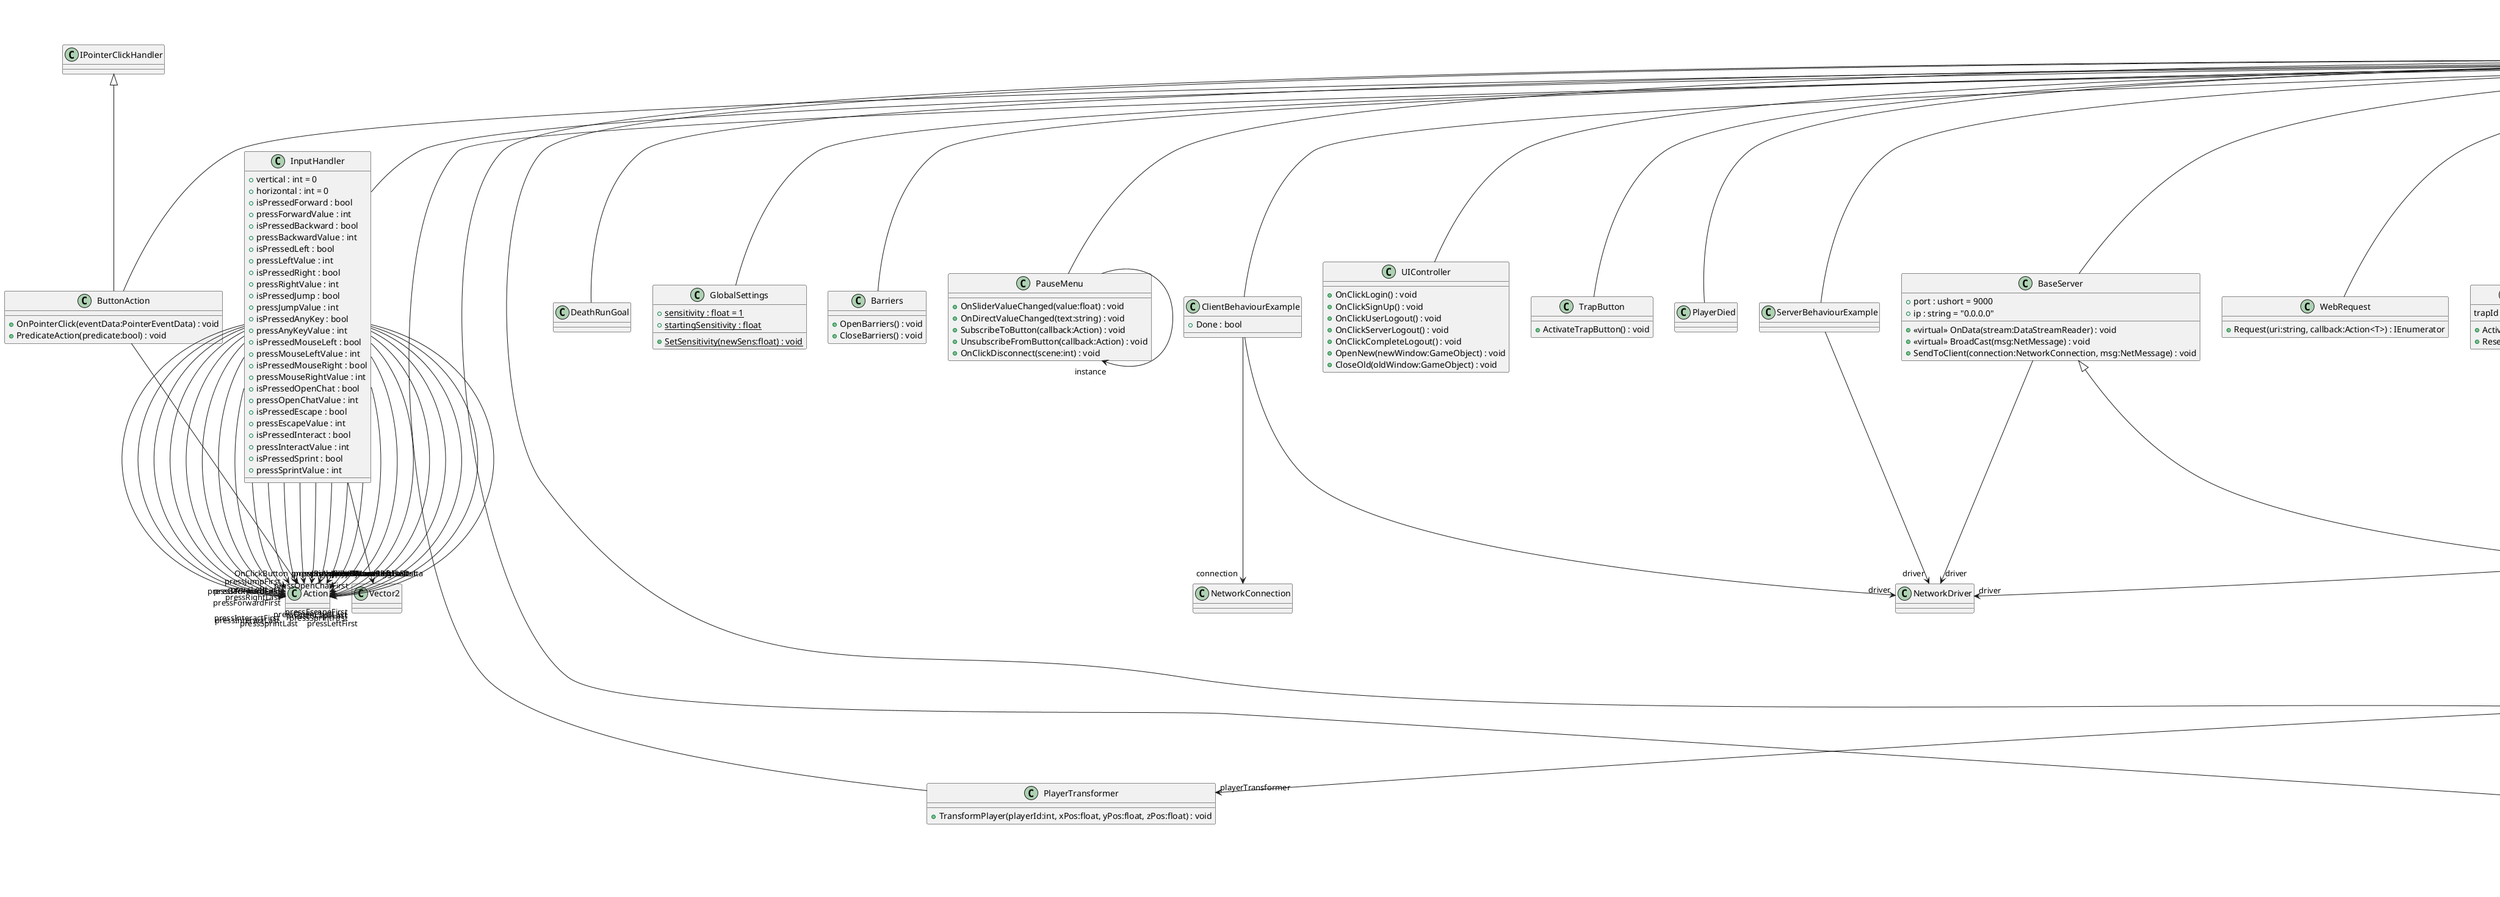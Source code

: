 @startuml
class PlayerSpawner {
    + SpawnRemotePlayer(playerId:int, playerName:string, spawnLocation:Vector3) : void
    + SpawnLocalPlayer(playerId:int, playerName:string, spawnLocation:Vector3) : void
    + DespawnPlayer(playerId:int) : void
}
MonoBehaviour <|-- PlayerSpawner
class DeathRunGoal {
}
MonoBehaviour <|-- DeathRunGoal
class GlobalSettings {
    + {static} sensitivity : float = 1
    + {static} startingSensitivity : float
    + {static} SetSensitivity(newSens:float) : void
}
MonoBehaviour <|-- GlobalSettings
class Barriers {
    + OpenBarriers() : void
    + CloseBarriers() : void
}
MonoBehaviour <|-- Barriers
class FiniteStateMachine {
    + FiniteStateMachine(startState:BaseState, states:BaseState[])
    + OnUpdate() : void
    + OnFixedUpdate() : void
    + OnLateUpdate() : void
    + SwitchState(newStateStype:System.Type) : void
    + DebugCurrentState() : void
    + GetLastState() : BaseState
}
class PlayerRotator {
    + RotatePlayer(playerId:int, xDir:float, yDir:float, zDir:float) : void
}
MonoBehaviour <|-- PlayerRotator
class ChatBehaviour {
    + SendMessageToServer() : void
    + SendChatMessage(messageText:string) : void
    + OpenChat() : void
    + CloseChat() : void
}
MonoBehaviour <|-- ChatBehaviour
class PauseMenu {
    + OnSliderValueChanged(value:float) : void
    + OnDirectValueChanged(text:string) : void
    + SubscribeToButton(callback:Action) : void
    + UnsubscribeFromButton(callback:Action) : void
    + OnClickDisconnect(scene:int) : void
}
MonoBehaviour <|-- PauseMenu
PauseMenu --> "instance" PauseMenu
class ButtonAction {
    + OnPointerClick(eventData:PointerEventData) : void
    + PredicateAction(predicate:bool) : void
}
MonoBehaviour <|-- ButtonAction
IPointerClickHandler <|-- ButtonAction
ButtonAction --> "OnClickButton" Action
class DeathRunGameLoop {
    + StartAttempt() : void
    + StartGame() : void
    + NextPlayer() : void
    + StartRound() : void
    + EndRound() : void
    + OpenBarriers() : void
    + CloseBarriers() : void
    + EndGame() : void
    + ReachedGoal(playerId:int) : void
    + ReachedCheckpoint(playerId:int, checkpointId:int) : void
    + JoinPlayer(playerId:int) : void
    + LeavePlayer(playerId:int) : void
    + PlayerDied(playerId:int) : void
}
class Score {
    + playerId : int
    + score : float
    + finished : bool
    + Score(playerId:int, score:float)
    + AddScore(time:float) : void
    + <<override>> ToString() : string
}
class Game {
    + game_id : int
}
class "List`1"<T> {
}
class "Dictionary`2"<T1,T2> {
}
MonoBehaviour <|-- DeathRunGameLoop
DeathRunGameLoop o-> "allBarriers<Barriers>" "List`1"
DeathRunGameLoop o-> "checkpoints<int,DeathRunCheckpoint>" "Dictionary`2"
Score --> "currentcheckpoint" DeathRunCheckpoint
class UIController {
    + OnClickLogin() : void
    + OnClickSignUp() : void
    + OnClickUserLogout() : void
    + OnClickServerLogout() : void
    + OnClickCompleteLogout() : void
    + OpenNew(newWindow:GameObject) : void
    + CloseOld(oldWindow:GameObject) : void
}
MonoBehaviour <|-- UIController
class PlayerTransformer {
    + TransformPlayer(playerId:int, xPos:float, yPos:float, zPos:float) : void
}
MonoBehaviour <|-- PlayerTransformer
class TrapButton {
    + ActivateTrapButton() : void
}
MonoBehaviour <|-- TrapButton
class ButtonVisual {
    + OnPointerEnter(eventData:PointerEventData) : void
    + OnPointerExit(eventData:PointerEventData) : void
}
MonoBehaviour <|-- ButtonVisual
IPointerEnterHandler <|-- ButtonVisual
IPointerExitHandler <|-- ButtonVisual
class PlayerTeleporter {
    + TeleportplayerTo(playerId:int, location:Vector3) : void
}
MonoBehaviour <|-- PlayerTeleporter
class GravityBehaviour {
    gravityStrenght : float = 9.81f
    zoneRadius : float = 10
}
enum GravityType {
    STATIC_ZONE= 0,
    GRAVITY_POINT_PULL= 1,
    GRAVITY_POINT_PUSH= 2,
}
MonoBehaviour <|-- GravityBehaviour
GravityBehaviour o-> "gravityType" GravityType
GravityBehaviour o-> "gravityDirection" Vector3
class PlayerDied {
}
MonoBehaviour <|-- PlayerDied
abstract class BaseState {
    + Initialize(stateManager:FiniteStateMachine) : void
    + {abstract} Init() : void
    + {abstract} OnEnter() : void
    + {abstract} OnExit() : void
    + {abstract} OnUpdate() : void
    + {abstract} OnFixedUpdate() : void
    + {abstract} OnLateUpdate() : void
}
MonoBehaviour <|-- BaseState
class WebRequest {
    + Request(uri:string, callback:Action<T>) : IEnumerator
}
MonoBehaviour <|-- WebRequest
class Trap {
    trapId : int
    + ActivateTrap() : void
    + ResetTrap() : void
}
MonoBehaviour <|-- Trap
class SessionVariables {
    + connected : bool = false
    + sessionId : string
    + serverId : int
    + myPlayerId : int
    + myPlayerName : string
}
class Player {
    + playerId : int
    + playerName : string
    + Player(playerId:int, playerName:string)
}
class "Dictionary`2"<T1,T2> {
}
MonoBehaviour <|-- SessionVariables
SessionVariables o-> "playerDictionary<int,Player>" "Dictionary`2"
SessionVariables --> "myGameClient" GameClient
SessionVariables --> "server" GameServer
SessionVariables --> "instance" SessionVariables
Player --> "playerObject" GameObject
Player --> "position" Vector3
Player --> "smoothTransformVelocity" Vector3
Player --> "gravityDirection" Vector3
class InteractionButton {
    + SubScribeAction(callback:Action) : void
    + UnsubScribeAction(callback:Action) : void
}
MonoBehaviour <|-- InteractionButton
class ServerList {
    + UpdateServerList() : IEnumerator
}
MonoBehaviour <|-- ServerList
class DeathRunCheckpoint {
    + checkpointId : int
}
MonoBehaviour <|-- DeathRunCheckpoint
DeathRunCheckpoint --> "spawnPoint" Vector3
class TrapsHandler {
    + AddToTraps(trapId:int, trap:Trap) : void
    + ActivateTrap(trapId:int) : void
}
MonoBehaviour <|-- TrapsHandler
class SceneBehaviour {
    + GoToScene(sceneId:int) : void
}
MonoBehaviour <|-- SceneBehaviour
class ValidationMessage {
    + ActivateMessage() : void
    + ForceCancelMessage() : void
    + SetMessage(message:string) : void
}
MonoBehaviour <|-- ValidationMessage
class HostServer {
    + OnHostButton() : void
    + SetHostLocal(value:bool) : void
}
MonoBehaviour <|-- HostServer
class Message {
    + SetActive() : void
    + SetInactive(time:float) : void
}
MonoBehaviour <|-- Message
Message --> "rectTransform" RectTransform
class SO_PlayerSheet {
    + jumpStrength : float
    + groundForce : float
    + groundMaxSpeed : float
    + groundMaxSprintSpeed : float
    + groundMoveSmoothTime : float
    + groundNonMoveSmoothTime : float
    + airForce : float
    + airMaxSpeed : float
    + airMaxSprintSpeed : float
    + airMoveSmoothTime : float
    + airNonMoveSmoothTime : float
    + cameraRotateSmoothTime : float
    + cameraTranslateSmoothTime : float
    + rotateSlerpSpeed : float
}
ScriptableObject <|-- SO_PlayerSheet
class PlayerMovement {
    + <<override>> Init() : void
    + <<override>> OnEnter() : void
    + <<override>> OnExit() : void
    + <<override>> OnFixedUpdate() : void
    + <<override>> OnUpdate() : void
    + <<override>> OnLateUpdate() : void
    + OnEnterZone() : void
    + SetGravity(direction:Vector3) : void
    + OnExitZone() : void
    + GetPosition() : Vector3
    + GetBounds() : Bounds
}
BaseState <|-- PlayerMovement
IGravity <|-- PlayerMovement
class InPause {
    + <<override>> OnEnter() : void
    + <<override>> OnExit() : void
    + <<override>> OnUpdate() : void
    + <<override>> OnFixedUpdate() : void
    + <<override>> OnLateUpdate() : void
}
PlayerMovement <|-- InPause
class MovingPlatform {
    + Update() : void
    UpdateDelta() : void
}
MonoBehaviour <|-- MovingPlatform
MovingPlatform --> "moveVector" Vector3
MovingPlatform --> "lastPos" Vector3
MovingPlatform --> "deltaPos" Vector3
MovingPlatform --> "rotateVector" Vector3
MovingPlatform --> "lastEuler" Vector3
MovingPlatform --> "deltaEuler" Vector3
class SendSpawnPlayer {
    SpawnWhenConnected() : IEnumerator
}
MonoBehaviour <|-- SendSpawnPlayer
class PlayerController {
}
MonoBehaviour <|-- PlayerController
class NameTag {
    + SetText(text:string) : void
}
MonoBehaviour <|-- NameTag
class InAir {
    + <<override>> OnUpdate() : void
    + <<override>> OnFixedUpdate() : void
}
PlayerMovement <|-- InAir
class InChat {
    + <<override>> Init() : void
    + <<override>> OnEnter() : void
    + <<override>> OnExit() : void
    + <<override>> OnUpdate() : void
    + <<override>> OnFixedUpdate() : void
    + <<override>> OnLateUpdate() : void
}
PlayerMovement <|-- InChat
class SendPlayerTransform {
}
MonoBehaviour <|-- SendPlayerTransform
class OnGround {
    + <<override>> OnEnter() : void
    + <<override>> OnExit() : void
    + <<override>> OnUpdate() : void
    + <<override>> OnFixedUpdate() : void
}
PlayerMovement <|-- OnGround
interface IGravity {
    OnEnterZone() : void
    SetGravity(direction:Vector3) : void
    OnExitZone() : void
    GetPosition() : Vector3
    GetBounds() : Bounds
}
class InputHandler {
    + vertical : int = 0
    + horizontal : int = 0
    + isPressedForward : bool
    + pressForwardValue : int
    + isPressedBackward : bool
    + pressBackwardValue : int
    + isPressedLeft : bool
    + pressLeftValue : int
    + isPressedRight : bool
    + pressRightValue : int
    + isPressedJump : bool
    + pressJumpValue : int
    + isPressedAnyKey : bool
    + pressAnyKeyValue : int
    + isPressedMouseLeft : bool
    + pressMouseLeftValue : int
    + isPressedMouseRight : bool
    + pressMouseRightValue : int
    + isPressedOpenChat : bool
    + pressOpenChatValue : int
    + isPressedEscape : bool
    + pressEscapeValue : int
    + isPressedInteract : bool
    + pressInteractValue : int
    + isPressedSprint : bool
    + pressSprintValue : int
}
MonoBehaviour <|-- InputHandler
InputHandler --> "pressForwardFirst" Action
InputHandler --> "pressForwardLast" Action
InputHandler --> "pressBackwardFirst" Action
InputHandler --> "pressBackwardLast" Action
InputHandler --> "pressLeftFirst" Action
InputHandler --> "pressLeftLast" Action
InputHandler --> "pressRightFirst" Action
InputHandler --> "pressRightLast" Action
InputHandler --> "pressJumpFirst" Action
InputHandler --> "pressJumpLast" Action
InputHandler --> "pressAnyKeyFirst" Action
InputHandler --> "pressAnyKeyLast" Action
InputHandler --> "pressMouseLeftFirst" Action
InputHandler --> "pressMouseLeftLast" Action
InputHandler --> "pressMouseRightFirst" Action
InputHandler --> "pressMouseRightLast" Action
InputHandler --> "pressOpenChatFirst" Action
InputHandler --> "pressOpenChatLast" Action
InputHandler --> "pressEscapeFirst" Action
InputHandler --> "pressEscapeLast" Action
InputHandler --> "pressInteractFirst" Action
InputHandler --> "pressInteractLast" Action
InputHandler --> "pressSprintFirst" Action
InputHandler --> "pressSprintLast" Action
InputHandler --> "mouseDelta" Vector2
class Servers {
    + <<override>> ToString() : string
}
class Server {
    + code : int
    + server_id : int
    + server_name : string
    + ip : string
    + port : int
    + local : int
    + Server()
    + <<override>> ToString() : string
}
class "List`1"<T> {
}
Servers --> "servers<Server>" "List`1"
class Results {
    + <<override>> ToString() : string
}
class Result {
    + code : int
    + session_id : string
    + user_id : int
    + email : string
    + username : string
    + Result()
    + <<override>> ToString() : string
}
class "List`1"<T> {
}
Results --> "results<Result>" "List`1"
class Net_SpawnPlayer {
    + playerId : int <<get>> <<set>>
    + xPos : float <<get>> <<set>>
    + yPos : float <<get>> <<set>>
    + zPos : float <<get>> <<set>>
    + Net_SpawnPlayer()
    + Net_SpawnPlayer(playerId:int, playerName:string, xPos:float, yPos:float, zPos:float)
    + Net_SpawnPlayer(reader:DataStreamReader)
    + Net_SpawnPlayer(reader:DataStreamReader, playerSpawner:PlayerSpawner)
    + <<override>> Serialize(writer:DataStreamWriter) : void
    + <<override>> Deserialize(reader:DataStreamReader) : void
    + <<override>> ReceivedOnServer(server:BaseServer) : void
    + <<override>> ReceivedOnClient() : void
}
NetMessage <|-- Net_SpawnPlayer
Net_SpawnPlayer --> "playerName" FixedString128Bytes
class Net_LeaveGame {
    + playerId : int
    + Net_LeaveGame()
    + Net_LeaveGame(playerId:int)
    + Net_LeaveGame(reader:DataStreamReader)
    + Net_LeaveGame(reader:DataStreamReader, deathRunGameLoop:DeathRunGameLoop)
    + <<override>> Deserialize(reader:DataStreamReader) : void
    + <<override>> Serialize(writer:DataStreamWriter) : void
    + <<override>> ReceivedOnServer(server:BaseServer) : void
}
NetMessage <|-- Net_LeaveGame
class Net_JoinGame {
    + playerId : int
    + Net_JoinGame()
    + Net_JoinGame(playerId:int)
    + Net_JoinGame(reader:DataStreamReader)
    + Net_JoinGame(reader:DataStreamReader, deathRunGameLoop:DeathRunGameLoop)
    + <<override>> Deserialize(reader:DataStreamReader) : void
    + <<override>> Serialize(writer:DataStreamWriter) : void
    + <<override>> ReceivedOnServer(server:BaseServer) : void
}
NetMessage <|-- Net_JoinGame
class Net_Disconnect {
    + playerId : int <<get>> <<set>>
    + Net_Disconnect()
    + Net_Disconnect(playerId:int)
    + Net_Disconnect(reader:DataStreamReader)
    + Net_Disconnect(reader:DataStreamReader, playerSpawner:PlayerSpawner)
    + <<override>> Serialize(writer:DataStreamWriter) : void
    + <<override>> Deserialize(reader:DataStreamReader) : void
    + <<override>> ReceivedOnServer(server:BaseServer) : void
    + <<override>> ReceivedOnClient() : void
}
NetMessage <|-- Net_Disconnect
class Net_TeleportPlayer {
    + playerId : int <<get>> <<set>>
    + xPos : float <<get>> <<set>>
    + yPos : float <<get>> <<set>>
    + zPos : float <<get>> <<set>>
    + Net_TeleportPlayer()
    + Net_TeleportPlayer(reader:DataStreamReader)
    + Net_TeleportPlayer(reader:DataStreamReader, playerTeleporter:PlayerTeleporter)
    + Net_TeleportPlayer(playerId:int, xPos:float, yPos:float, zPos:float)
    + <<override>> Serialize(writer:DataStreamWriter) : void
    + <<override>> Deserialize(reader:DataStreamReader) : void
    + <<override>> ReceivedOnServer(server:BaseServer) : void
    + <<override>> ReceivedOnClient() : void
}
NetMessage <|-- Net_TeleportPlayer
class Net_PlayerTransform {
    + playerId : int <<get>> <<set>>
    + xPos : float <<get>> <<set>>
    + yPos : float <<get>> <<set>>
    + zPos : float <<get>> <<set>>
    + Net_PlayerTransform()
    + Net_PlayerTransform(playerId:int, xPos:float, yPos:float, zPos:float)
    + Net_PlayerTransform(reader:DataStreamReader)
    + Net_PlayerTransform(reader:DataStreamReader, playerTransformer:PlayerTransformer)
    + <<override>> Serialize(writer:DataStreamWriter) : void
    + <<override>> Deserialize(reader:DataStreamReader) : void
    + <<override>> ReceivedOnServer(server:BaseServer) : void
    + <<override>> ReceivedOnClient() : void
}
NetMessage <|-- Net_PlayerTransform
class NetMessage {
    + <<virtual>> Serialize(writer:DataStreamWriter) : void
    + <<virtual>> Deserialize(reader:DataStreamReader) : void
    + <<virtual>> ReceivedOnClient() : void
    + <<virtual>> ReceivedOnServer(server:BaseServer) : void
}
NetMessage --> "code" OpCode
class Net_CloseBarriers {
    + Net_CloseBarriers()
    + Net_CloseBarriers(reader:DataStreamReader)
    + Net_CloseBarriers(reader:DataStreamReader, deathRunGameLoop:DeathRunGameLoop)
    + <<override>> Serialize(writer:DataStreamWriter) : void
    + <<override>> ReceivedOnClient() : void
}
NetMessage <|-- Net_CloseBarriers
class Net_StartGame {
    + Net_StartGame()
    + Net_StartGame(reader:DataStreamReader)
    + Net_StartGame(reader:DataStreamReader, deathRunGameLoop:DeathRunGameLoop)
    + <<override>> Serialize(writer:DataStreamWriter) : void
    + <<override>> ReceivedOnServer(server:BaseServer) : void
    + <<override>> ReceivedOnClient() : void
}
NetMessage <|-- Net_StartGame
class Net_ChatMessage {
    + Net_ChatMessage()
    + Net_ChatMessage(reader:DataStreamReader)
    + Net_ChatMessage(reader:DataStreamReader, chatBehaviour:ChatBehaviour)
    + Net_ChatMessage(msg:string)
    + <<override>> Serialize(writer:DataStreamWriter) : void
    + <<override>> Deserialize(reader:DataStreamReader) : void
    + <<override>> ReceivedOnServer(server:BaseServer) : void
    + <<override>> ReceivedOnClient() : void
}
NetMessage <|-- Net_ChatMessage
Net_ChatMessage --> "chatMessage" FixedString512Bytes
class Net_ActivateTrap {
    + trapId : int
    + Net_ActivateTrap()
    + Net_ActivateTrap(trapId:int)
    + Net_ActivateTrap(reader:DataStreamReader)
    + Net_ActivateTrap(reader:DataStreamReader, trapsHandler:TrapsHandler)
    + <<override>> Serialize(writer:DataStreamWriter) : void
    + <<override>> Deserialize(reader:DataStreamReader) : void
    + <<override>> ReceivedOnServer(server:BaseServer) : void
    + <<override>> ReceivedOnClient() : void
}
NetMessage <|-- Net_ActivateTrap
class Net_OpenBarriers {
    + Net_OpenBarriers()
    + Net_OpenBarriers(reader:DataStreamReader)
    + Net_OpenBarriers(reader:DataStreamReader, deathRunGameLoop:DeathRunGameLoop)
    + <<override>> Serialize(writer:DataStreamWriter) : void
    + <<override>> ReceivedOnClient() : void
}
NetMessage <|-- Net_OpenBarriers
class Net_PlayerDied {
    + playerId : int <<get>> <<set>>
    + Net_PlayerDied()
    + Net_PlayerDied(playerId:int)
    + Net_PlayerDied(reader:DataStreamReader)
    + Net_PlayerDied(reader:DataStreamReader, deathRunGameLoop:DeathRunGameLoop)
    + <<override>> Serialize(writer:DataStreamWriter) : void
    + <<override>> Deserialize(reader:DataStreamReader) : void
    + <<override>> ReceivedOnServer(server:BaseServer) : void
}
NetMessage <|-- Net_PlayerDied
class Net_ReachedGoal {
    + playerId : int <<get>> <<set>>
    + Net_ReachedGoal()
    + Net_ReachedGoal(playerId:int)
    + Net_ReachedGoal(reader:DataStreamReader)
    + Net_ReachedGoal(reader:DataStreamReader, deathRunGameLoop:DeathRunGameLoop)
    + <<override>> Serialize(writer:DataStreamWriter) : void
    + <<override>> Deserialize(reader:DataStreamReader) : void
    + <<override>> ReceivedOnServer(server:BaseServer) : void
}
NetMessage <|-- Net_ReachedGoal
class Net_PlayerGravity {
    + playerId : int <<get>> <<set>>
    + xDir : float <<get>> <<set>>
    + yDir : float <<get>> <<set>>
    + zDir : float <<get>> <<set>>
    + Net_PlayerGravity()
    + Net_PlayerGravity(playerId:int, xDir:float, yDir:float, zDir:float)
    + Net_PlayerGravity(reader:DataStreamReader)
    + Net_PlayerGravity(reader:DataStreamReader, playerRotator:PlayerRotator)
    + <<override>> Serialize(writer:DataStreamWriter) : void
    + <<override>> Deserialize(reader:DataStreamReader) : void
    + <<override>> ReceivedOnServer(server:BaseServer) : void
    + <<override>> ReceivedOnClient() : void
}
NetMessage <|-- Net_PlayerGravity
enum OpCode {
    CHAT_MESSAGE= 1,
    SPAWN_PLAYER= 2,
    PLAYER_TRANSFORM= 3,
    START_GAME= 4,
    REACHED_GOAL= 5,
    ACTIVATE_TRAP= 6,
    TELEPORT_PLAYER= 7,
    OPEN_BARRIERS= 8,
    CLOSE_BARRIERS= 9,
    JOIN_GAME= 10,
    LEAVE_GAME= 11,
    PLAYER_GRAVITY= 12,
    PLAYER_DIED= 13,
    REACHED_CHECKPOINT= 14,
    PLAYER_DISCONNECT= 15,
}
class Net_ReachedCheckpoint {
    + playerId : int <<get>> <<set>>
    + checkpointId : int <<get>> <<set>>
    + Net_ReachedCheckpoint()
    + Net_ReachedCheckpoint(playerId:int, checkpointId:int)
    + Net_ReachedCheckpoint(reader:DataStreamReader)
    + Net_ReachedCheckpoint(reader:DataStreamReader, deathRunGameLoop:DeathRunGameLoop)
    + <<override>> Serialize(writer:DataStreamWriter) : void
    + <<override>> Deserialize(reader:DataStreamReader) : void
    + <<override>> ReceivedOnServer(server:BaseServer) : void
}
NetMessage <|-- Net_ReachedCheckpoint
class CreateClient {
    + CreateClientObject(ip:string, port:ushort) : void
}
MonoBehaviour <|-- CreateClient
class GameClient {
    + <<override>> OnData(stream:DataStreamReader) : void
}
BaseClient <|-- GameClient
GameClient --> "chatBehaviour" ChatBehaviour
GameClient --> "playerSpawner" PlayerSpawner
GameClient --> "playerTransformer" PlayerTransformer
GameClient --> "playerRotator" PlayerRotator
GameClient --> "trapsHandler" TrapsHandler
GameClient --> "playerTeleporter" PlayerTeleporter
GameClient --> "deathRunGameLoop" DeathRunGameLoop
class ClientBehaviourExample {
    + Done : bool
}
MonoBehaviour <|-- ClientBehaviourExample
ClientBehaviourExample --> "driver" NetworkDriver
ClientBehaviourExample --> "connection" NetworkConnection
class BaseClient {
    + ip : string = "127.0.0.1"
    + port : ushort = 9000
    + <<virtual>> OnData(stream:DataStreamReader) : void
    + SendToServer(msg:NetMessage) : void
}
MonoBehaviour <|-- BaseClient
BaseClient --> "driver" NetworkDriver
class CreateServer {
    + CreateServerObject(ip:string, port:ushort) : void
}
MonoBehaviour <|-- CreateServer
class ServerBehaviourExample {
}
MonoBehaviour <|-- ServerBehaviourExample
ServerBehaviourExample --> "driver" NetworkDriver
class GameServer {
    + <<override>> OnData(stream:DataStreamReader) : void
}
BaseServer <|-- GameServer
GameServer --> "deathRunGameLoop" DeathRunGameLoop
class BaseServer {
    + port : ushort = 9000
    + ip : string = "0.0.0.0"
    + <<virtual>> OnData(stream:DataStreamReader) : void
    + <<virtual>> BroadCast(msg:NetMessage) : void
    + SendToClient(connection:NetworkConnection, msg:NetMessage) : void
}
MonoBehaviour <|-- BaseServer
BaseServer --> "driver" NetworkDriver
@enduml
